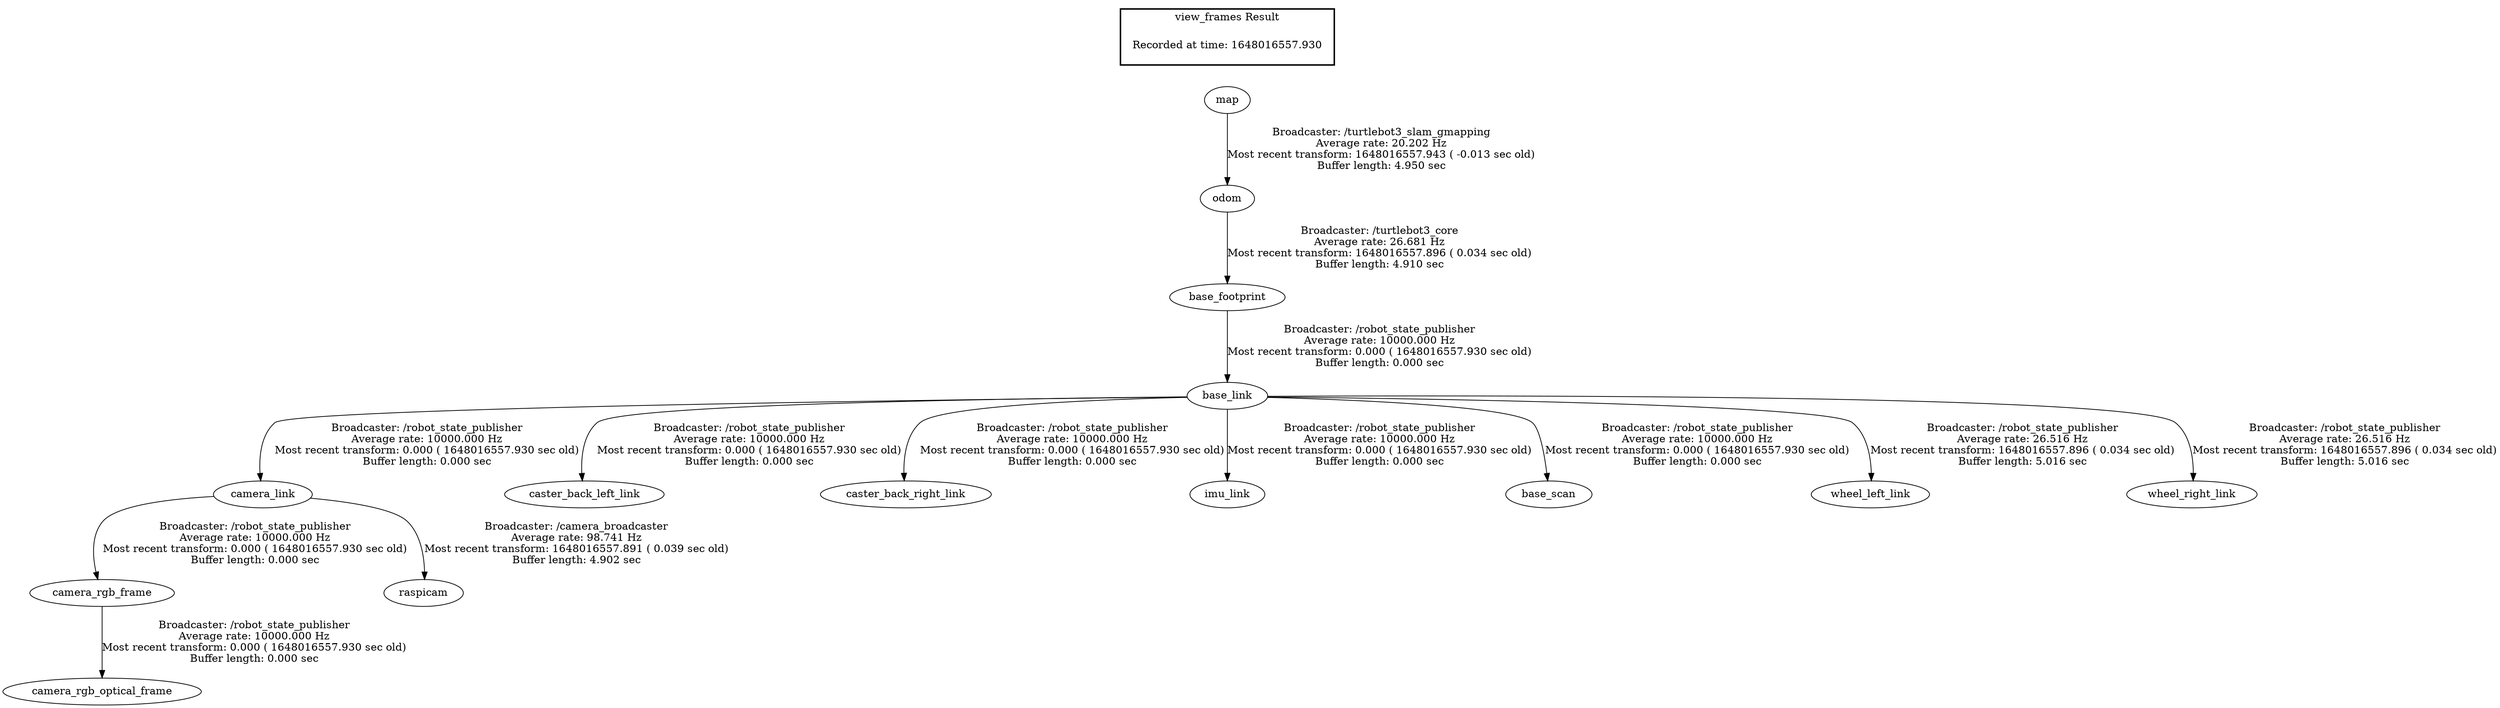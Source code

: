 digraph G {
"base_footprint" -> "base_link"[label="Broadcaster: /robot_state_publisher\nAverage rate: 10000.000 Hz\nMost recent transform: 0.000 ( 1648016557.930 sec old)\nBuffer length: 0.000 sec\n"];
"odom" -> "base_footprint"[label="Broadcaster: /turtlebot3_core\nAverage rate: 26.681 Hz\nMost recent transform: 1648016557.896 ( 0.034 sec old)\nBuffer length: 4.910 sec\n"];
"base_link" -> "camera_link"[label="Broadcaster: /robot_state_publisher\nAverage rate: 10000.000 Hz\nMost recent transform: 0.000 ( 1648016557.930 sec old)\nBuffer length: 0.000 sec\n"];
"camera_link" -> "camera_rgb_frame"[label="Broadcaster: /robot_state_publisher\nAverage rate: 10000.000 Hz\nMost recent transform: 0.000 ( 1648016557.930 sec old)\nBuffer length: 0.000 sec\n"];
"camera_rgb_frame" -> "camera_rgb_optical_frame"[label="Broadcaster: /robot_state_publisher\nAverage rate: 10000.000 Hz\nMost recent transform: 0.000 ( 1648016557.930 sec old)\nBuffer length: 0.000 sec\n"];
"base_link" -> "caster_back_left_link"[label="Broadcaster: /robot_state_publisher\nAverage rate: 10000.000 Hz\nMost recent transform: 0.000 ( 1648016557.930 sec old)\nBuffer length: 0.000 sec\n"];
"base_link" -> "caster_back_right_link"[label="Broadcaster: /robot_state_publisher\nAverage rate: 10000.000 Hz\nMost recent transform: 0.000 ( 1648016557.930 sec old)\nBuffer length: 0.000 sec\n"];
"base_link" -> "imu_link"[label="Broadcaster: /robot_state_publisher\nAverage rate: 10000.000 Hz\nMost recent transform: 0.000 ( 1648016557.930 sec old)\nBuffer length: 0.000 sec\n"];
"base_link" -> "base_scan"[label="Broadcaster: /robot_state_publisher\nAverage rate: 10000.000 Hz\nMost recent transform: 0.000 ( 1648016557.930 sec old)\nBuffer length: 0.000 sec\n"];
"base_link" -> "wheel_left_link"[label="Broadcaster: /robot_state_publisher\nAverage rate: 26.516 Hz\nMost recent transform: 1648016557.896 ( 0.034 sec old)\nBuffer length: 5.016 sec\n"];
"base_link" -> "wheel_right_link"[label="Broadcaster: /robot_state_publisher\nAverage rate: 26.516 Hz\nMost recent transform: 1648016557.896 ( 0.034 sec old)\nBuffer length: 5.016 sec\n"];
"map" -> "odom"[label="Broadcaster: /turtlebot3_slam_gmapping\nAverage rate: 20.202 Hz\nMost recent transform: 1648016557.943 ( -0.013 sec old)\nBuffer length: 4.950 sec\n"];
"camera_link" -> "raspicam"[label="Broadcaster: /camera_broadcaster\nAverage rate: 98.741 Hz\nMost recent transform: 1648016557.891 ( 0.039 sec old)\nBuffer length: 4.902 sec\n"];
edge [style=invis];
 subgraph cluster_legend { style=bold; color=black; label ="view_frames Result";
"Recorded at time: 1648016557.930"[ shape=plaintext ] ;
 }->"map";
}